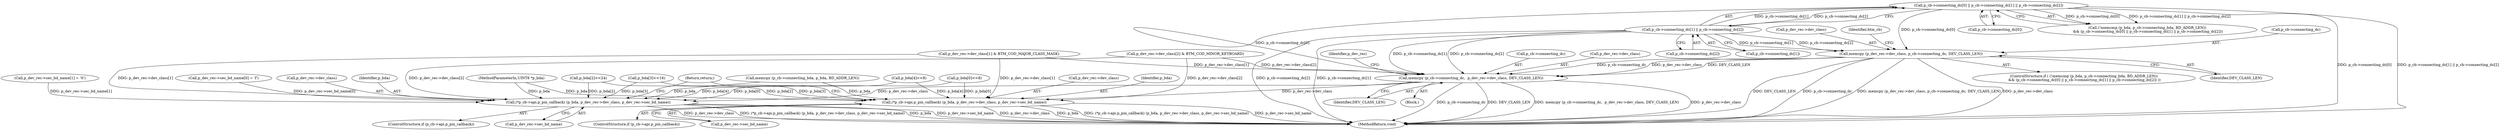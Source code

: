 digraph "0_Android_c677ee92595335233eb0e7b59809a1a94e7a678a_0@API" {
"1000307" [label="(Call,memcpy (p_dev_rec->dev_class, p_cb->connecting_dc, DEV_CLASS_LEN))"];
"1000290" [label="(Call,p_cb->connecting_dc[0] || p_cb->connecting_dc[1] || p_cb->connecting_dc[2])"];
"1000296" [label="(Call,p_cb->connecting_dc[1] || p_cb->connecting_dc[2])"];
"1000399" [label="(Call,memcpy (p_cb->connecting_dc,  p_dev_rec->dev_class, DEV_CLASS_LEN))"];
"1000427" [label="(Call,(*p_cb->api.p_pin_callback) (p_bda, p_dev_rec->dev_class, p_dev_rec->sec_bd_name))"];
"1000481" [label="(Call,(*p_cb->api.p_pin_callback) (p_bda, p_dev_rec->dev_class, p_dev_rec->sec_bd_name))"];
"1000481" [label="(Call,(*p_cb->api.p_pin_callback) (p_bda, p_dev_rec->dev_class, p_dev_rec->sec_bd_name))"];
"1000482" [label="(Identifier,p_bda)"];
"1000307" [label="(Call,memcpy (p_dev_rec->dev_class, p_cb->connecting_dc, DEV_CLASS_LEN))"];
"1000486" [label="(Call,p_dev_rec->sec_bd_name)"];
"1000490" [label="(MethodReturn,void)"];
"1000427" [label="(Call,(*p_cb->api.p_pin_callback) (p_bda, p_dev_rec->dev_class, p_dev_rec->sec_bd_name))"];
"1000475" [label="(ControlStructure,if (p_cb->api.p_pin_callback))"];
"1000311" [label="(Call,p_cb->connecting_dc)"];
"1000281" [label="(ControlStructure,if ( (!memcmp (p_bda, p_cb->connecting_bda, BD_ADDR_LEN))\n && (p_cb->connecting_dc[0] || p_cb->connecting_dc[1] || p_cb->connecting_dc[2]) ))"];
"1000314" [label="(Identifier,DEV_CLASS_LEN)"];
"1000297" [label="(Call,p_cb->connecting_dc[1])"];
"1000291" [label="(Call,p_cb->connecting_dc[0])"];
"1000360" [label="(Call,p_dev_rec->dev_class[1] & BTM_COD_MAJOR_CLASS_MASK)"];
"1000483" [label="(Call,p_dev_rec->dev_class)"];
"1000432" [label="(Call,p_dev_rec->sec_bd_name)"];
"1000406" [label="(Identifier,DEV_CLASS_LEN)"];
"1000290" [label="(Call,p_cb->connecting_dc[0] || p_cb->connecting_dc[1] || p_cb->connecting_dc[2])"];
"1000138" [label="(Call,p_bda[0]<<8)"];
"1000147" [label="(Call,p_bda[2]<<24)"];
"1000390" [label="(Block,)"];
"1000308" [label="(Call,p_dev_rec->dev_class)"];
"1000393" [label="(Call,memcpy (p_cb->connecting_bda, p_bda, BD_ADDR_LEN))"];
"1000153" [label="(Call,p_bda[3]<<16)"];
"1000410" [label="(Identifier,p_dev_rec)"];
"1000489" [label="(Return,return;)"];
"1000159" [label="(Call,p_bda[4]<<8)"];
"1000461" [label="(Call,p_dev_rec->sec_bd_name[1] = '0')"];
"1000421" [label="(ControlStructure,if (p_cb->api.p_pin_callback))"];
"1000429" [label="(Call,p_dev_rec->dev_class)"];
"1000428" [label="(Identifier,p_bda)"];
"1000282" [label="(Call,(!memcmp (p_bda, p_cb->connecting_bda, BD_ADDR_LEN))\n && (p_cb->connecting_dc[0] || p_cb->connecting_dc[1] || p_cb->connecting_dc[2]))"];
"1000400" [label="(Call,p_cb->connecting_dc)"];
"1000454" [label="(Call,p_dev_rec->sec_bd_name[0] = 'f')"];
"1000399" [label="(Call,memcpy (p_cb->connecting_dc,  p_dev_rec->dev_class, DEV_CLASS_LEN))"];
"1000368" [label="(Call,p_dev_rec->dev_class[2] & BTM_COD_MINOR_KEYBOARD)"];
"1000403" [label="(Call,p_dev_rec->dev_class)"];
"1000123" [label="(MethodParameterIn,UINT8 *p_bda)"];
"1000302" [label="(Call,p_cb->connecting_dc[2])"];
"1000318" [label="(Identifier,btm_cb)"];
"1000296" [label="(Call,p_cb->connecting_dc[1] || p_cb->connecting_dc[2])"];
"1000307" -> "1000281"  [label="AST: "];
"1000307" -> "1000314"  [label="CFG: "];
"1000308" -> "1000307"  [label="AST: "];
"1000311" -> "1000307"  [label="AST: "];
"1000314" -> "1000307"  [label="AST: "];
"1000318" -> "1000307"  [label="CFG: "];
"1000307" -> "1000490"  [label="DDG: p_cb->connecting_dc"];
"1000307" -> "1000490"  [label="DDG: memcpy (p_dev_rec->dev_class, p_cb->connecting_dc, DEV_CLASS_LEN)"];
"1000307" -> "1000490"  [label="DDG: p_dev_rec->dev_class"];
"1000307" -> "1000490"  [label="DDG: DEV_CLASS_LEN"];
"1000290" -> "1000307"  [label="DDG: p_cb->connecting_dc[0]"];
"1000296" -> "1000307"  [label="DDG: p_cb->connecting_dc[2]"];
"1000296" -> "1000307"  [label="DDG: p_cb->connecting_dc[1]"];
"1000307" -> "1000399"  [label="DDG: p_cb->connecting_dc"];
"1000307" -> "1000399"  [label="DDG: p_dev_rec->dev_class"];
"1000307" -> "1000399"  [label="DDG: DEV_CLASS_LEN"];
"1000290" -> "1000282"  [label="AST: "];
"1000290" -> "1000291"  [label="CFG: "];
"1000290" -> "1000296"  [label="CFG: "];
"1000291" -> "1000290"  [label="AST: "];
"1000296" -> "1000290"  [label="AST: "];
"1000282" -> "1000290"  [label="CFG: "];
"1000290" -> "1000490"  [label="DDG: p_cb->connecting_dc[0]"];
"1000290" -> "1000490"  [label="DDG: p_cb->connecting_dc[1] || p_cb->connecting_dc[2]"];
"1000290" -> "1000282"  [label="DDG: p_cb->connecting_dc[0]"];
"1000290" -> "1000282"  [label="DDG: p_cb->connecting_dc[1] || p_cb->connecting_dc[2]"];
"1000296" -> "1000290"  [label="DDG: p_cb->connecting_dc[1]"];
"1000296" -> "1000290"  [label="DDG: p_cb->connecting_dc[2]"];
"1000290" -> "1000399"  [label="DDG: p_cb->connecting_dc[0]"];
"1000296" -> "1000297"  [label="CFG: "];
"1000296" -> "1000302"  [label="CFG: "];
"1000297" -> "1000296"  [label="AST: "];
"1000302" -> "1000296"  [label="AST: "];
"1000296" -> "1000490"  [label="DDG: p_cb->connecting_dc[2]"];
"1000296" -> "1000490"  [label="DDG: p_cb->connecting_dc[1]"];
"1000296" -> "1000399"  [label="DDG: p_cb->connecting_dc[2]"];
"1000296" -> "1000399"  [label="DDG: p_cb->connecting_dc[1]"];
"1000399" -> "1000390"  [label="AST: "];
"1000399" -> "1000406"  [label="CFG: "];
"1000400" -> "1000399"  [label="AST: "];
"1000403" -> "1000399"  [label="AST: "];
"1000406" -> "1000399"  [label="AST: "];
"1000410" -> "1000399"  [label="CFG: "];
"1000399" -> "1000490"  [label="DDG: p_dev_rec->dev_class"];
"1000399" -> "1000490"  [label="DDG: p_cb->connecting_dc"];
"1000399" -> "1000490"  [label="DDG: DEV_CLASS_LEN"];
"1000399" -> "1000490"  [label="DDG: memcpy (p_cb->connecting_dc,  p_dev_rec->dev_class, DEV_CLASS_LEN)"];
"1000368" -> "1000399"  [label="DDG: p_dev_rec->dev_class[2]"];
"1000360" -> "1000399"  [label="DDG: p_dev_rec->dev_class[1]"];
"1000399" -> "1000427"  [label="DDG: p_dev_rec->dev_class"];
"1000399" -> "1000481"  [label="DDG: p_dev_rec->dev_class"];
"1000427" -> "1000421"  [label="AST: "];
"1000427" -> "1000432"  [label="CFG: "];
"1000428" -> "1000427"  [label="AST: "];
"1000429" -> "1000427"  [label="AST: "];
"1000432" -> "1000427"  [label="AST: "];
"1000489" -> "1000427"  [label="CFG: "];
"1000427" -> "1000490"  [label="DDG: p_bda"];
"1000427" -> "1000490"  [label="DDG: (*p_cb->api.p_pin_callback) (p_bda, p_dev_rec->dev_class, p_dev_rec->sec_bd_name)"];
"1000427" -> "1000490"  [label="DDG: p_dev_rec->sec_bd_name"];
"1000427" -> "1000490"  [label="DDG: p_dev_rec->dev_class"];
"1000393" -> "1000427"  [label="DDG: p_bda"];
"1000159" -> "1000427"  [label="DDG: p_bda[4]"];
"1000147" -> "1000427"  [label="DDG: p_bda[2]"];
"1000153" -> "1000427"  [label="DDG: p_bda[3]"];
"1000138" -> "1000427"  [label="DDG: p_bda[0]"];
"1000123" -> "1000427"  [label="DDG: p_bda"];
"1000368" -> "1000427"  [label="DDG: p_dev_rec->dev_class[2]"];
"1000360" -> "1000427"  [label="DDG: p_dev_rec->dev_class[1]"];
"1000481" -> "1000475"  [label="AST: "];
"1000481" -> "1000486"  [label="CFG: "];
"1000482" -> "1000481"  [label="AST: "];
"1000483" -> "1000481"  [label="AST: "];
"1000486" -> "1000481"  [label="AST: "];
"1000489" -> "1000481"  [label="CFG: "];
"1000481" -> "1000490"  [label="DDG: p_dev_rec->sec_bd_name"];
"1000481" -> "1000490"  [label="DDG: p_dev_rec->dev_class"];
"1000481" -> "1000490"  [label="DDG: (*p_cb->api.p_pin_callback) (p_bda, p_dev_rec->dev_class, p_dev_rec->sec_bd_name)"];
"1000481" -> "1000490"  [label="DDG: p_bda"];
"1000393" -> "1000481"  [label="DDG: p_bda"];
"1000159" -> "1000481"  [label="DDG: p_bda[4]"];
"1000147" -> "1000481"  [label="DDG: p_bda[2]"];
"1000153" -> "1000481"  [label="DDG: p_bda[3]"];
"1000138" -> "1000481"  [label="DDG: p_bda[0]"];
"1000123" -> "1000481"  [label="DDG: p_bda"];
"1000368" -> "1000481"  [label="DDG: p_dev_rec->dev_class[2]"];
"1000360" -> "1000481"  [label="DDG: p_dev_rec->dev_class[1]"];
"1000454" -> "1000481"  [label="DDG: p_dev_rec->sec_bd_name[0]"];
"1000461" -> "1000481"  [label="DDG: p_dev_rec->sec_bd_name[1]"];
}
